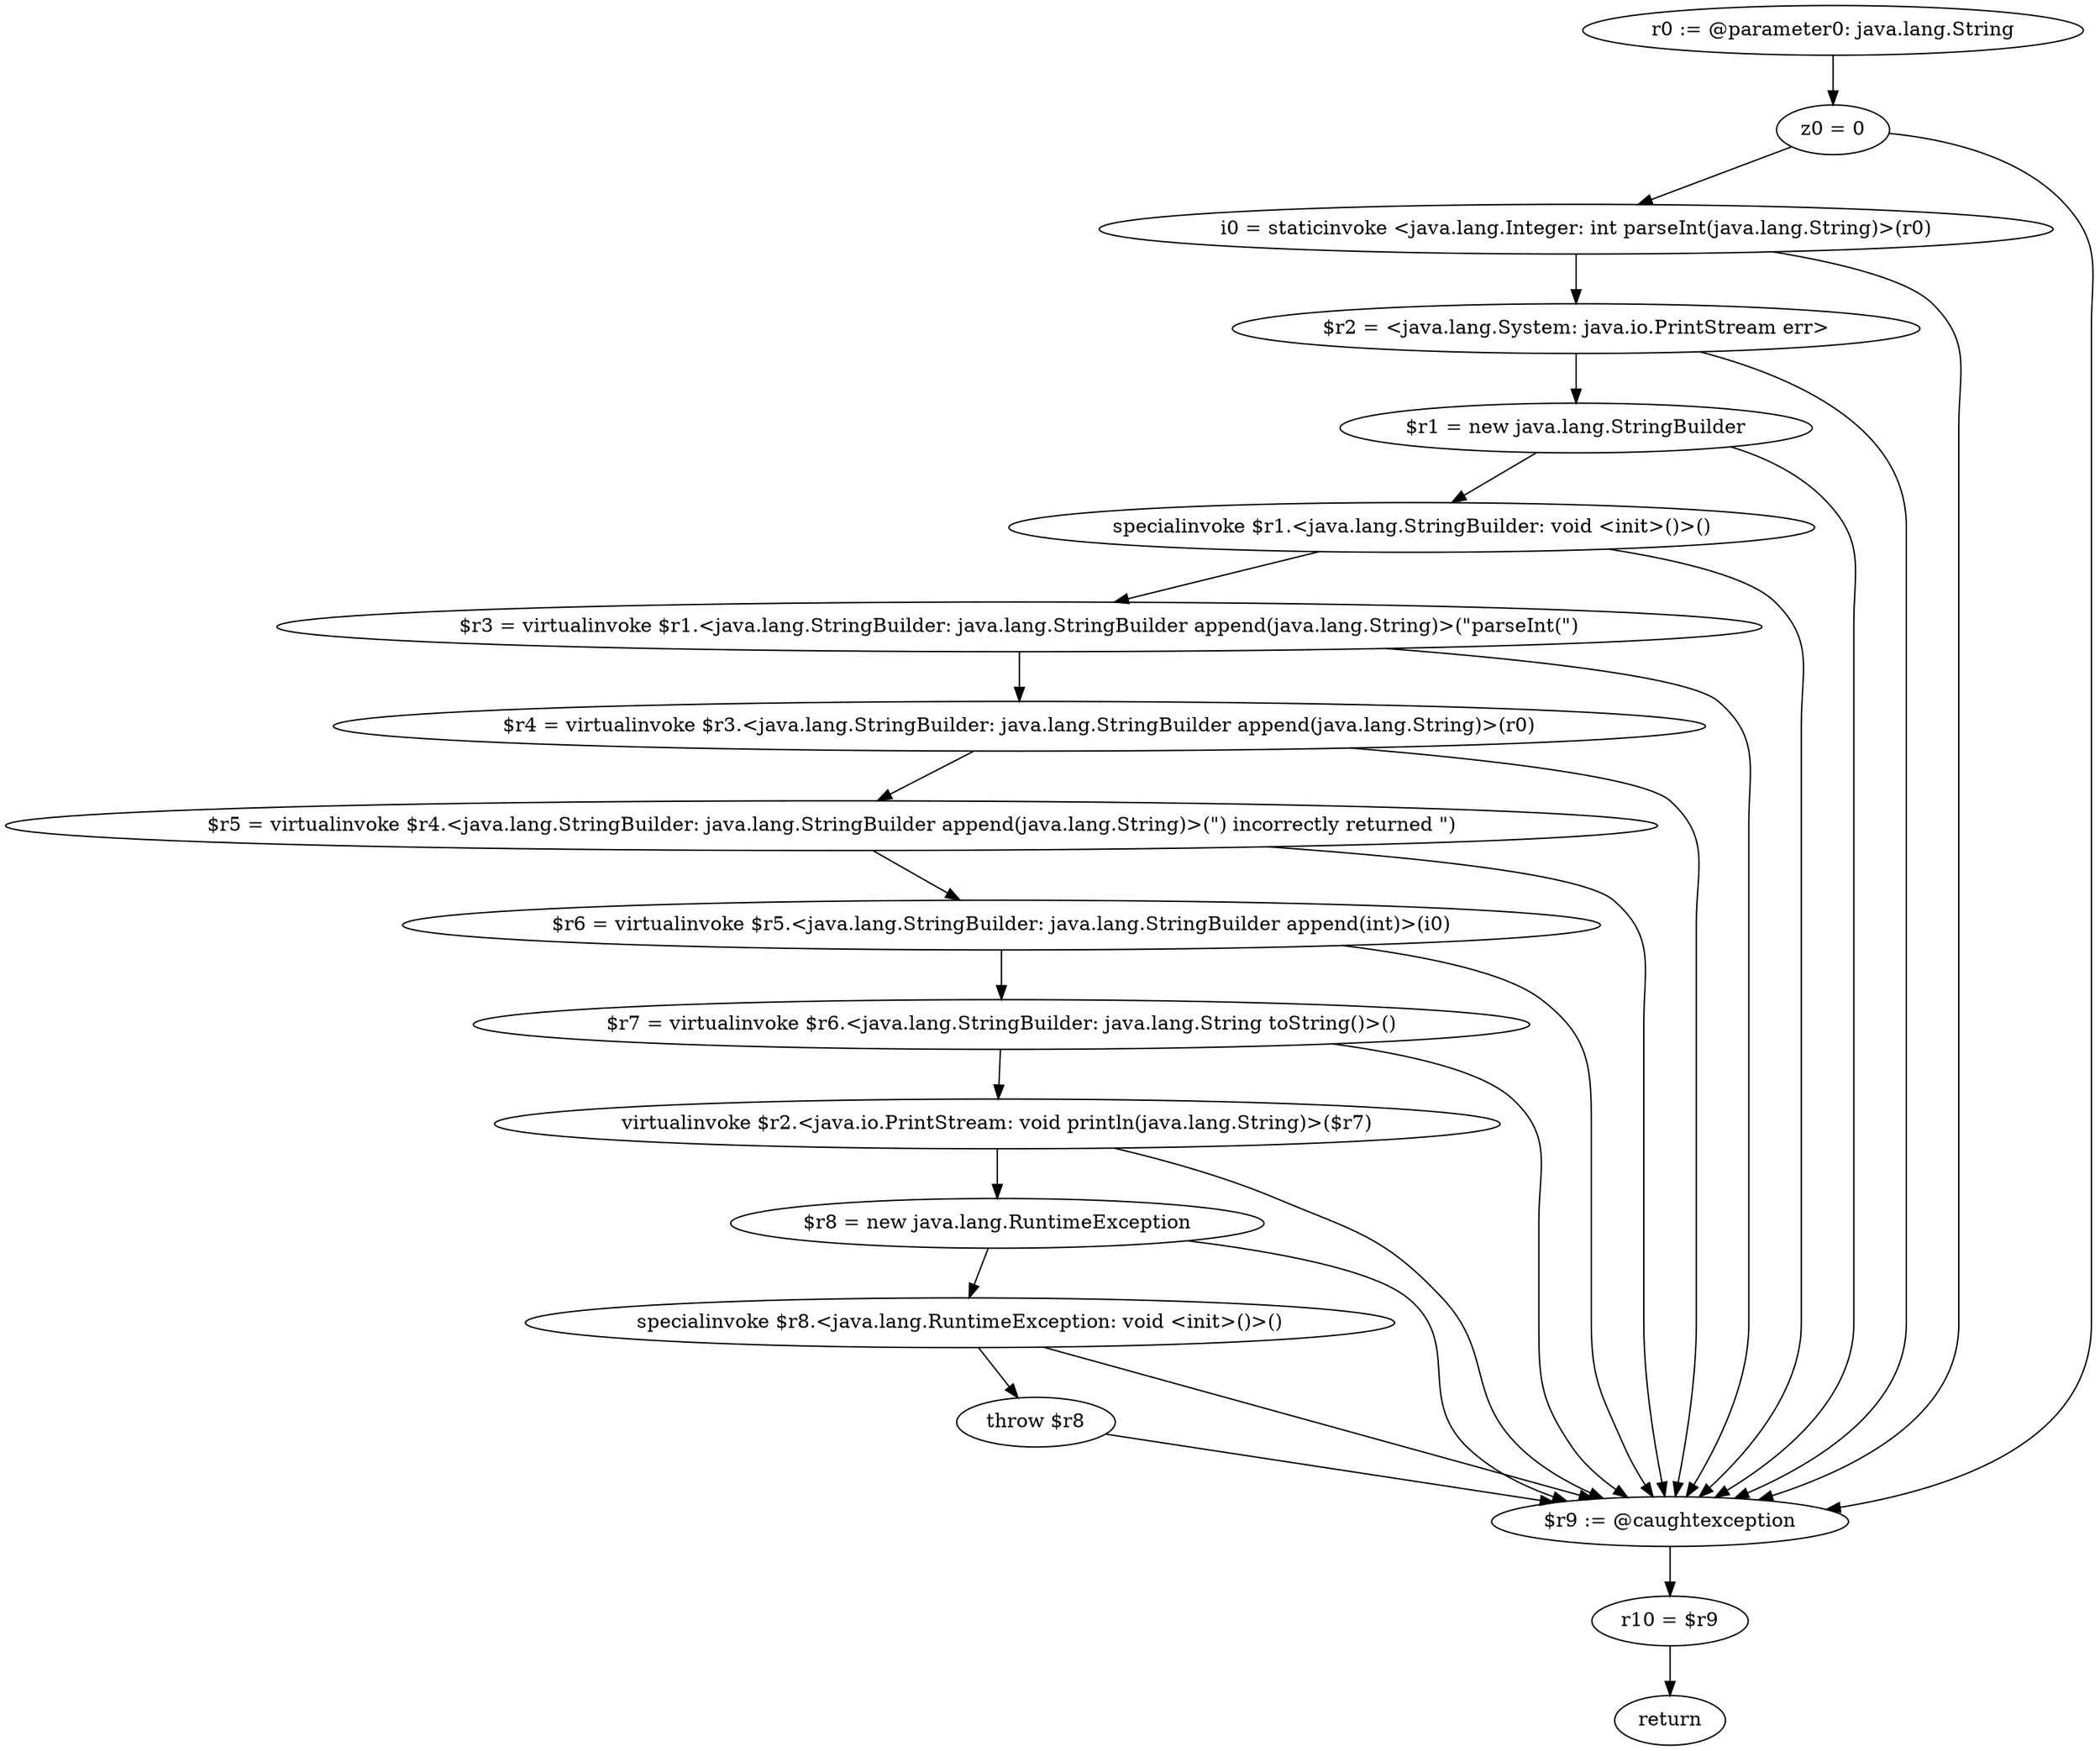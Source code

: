 digraph "unitGraph" {
    "r0 := @parameter0: java.lang.String"
    "z0 = 0"
    "i0 = staticinvoke <java.lang.Integer: int parseInt(java.lang.String)>(r0)"
    "$r2 = <java.lang.System: java.io.PrintStream err>"
    "$r1 = new java.lang.StringBuilder"
    "specialinvoke $r1.<java.lang.StringBuilder: void <init>()>()"
    "$r3 = virtualinvoke $r1.<java.lang.StringBuilder: java.lang.StringBuilder append(java.lang.String)>(\"parseInt(\")"
    "$r4 = virtualinvoke $r3.<java.lang.StringBuilder: java.lang.StringBuilder append(java.lang.String)>(r0)"
    "$r5 = virtualinvoke $r4.<java.lang.StringBuilder: java.lang.StringBuilder append(java.lang.String)>(\") incorrectly returned \")"
    "$r6 = virtualinvoke $r5.<java.lang.StringBuilder: java.lang.StringBuilder append(int)>(i0)"
    "$r7 = virtualinvoke $r6.<java.lang.StringBuilder: java.lang.String toString()>()"
    "virtualinvoke $r2.<java.io.PrintStream: void println(java.lang.String)>($r7)"
    "$r8 = new java.lang.RuntimeException"
    "specialinvoke $r8.<java.lang.RuntimeException: void <init>()>()"
    "throw $r8"
    "$r9 := @caughtexception"
    "r10 = $r9"
    "return"
    "r0 := @parameter0: java.lang.String"->"z0 = 0";
    "z0 = 0"->"i0 = staticinvoke <java.lang.Integer: int parseInt(java.lang.String)>(r0)";
    "z0 = 0"->"$r9 := @caughtexception";
    "i0 = staticinvoke <java.lang.Integer: int parseInt(java.lang.String)>(r0)"->"$r2 = <java.lang.System: java.io.PrintStream err>";
    "i0 = staticinvoke <java.lang.Integer: int parseInt(java.lang.String)>(r0)"->"$r9 := @caughtexception";
    "$r2 = <java.lang.System: java.io.PrintStream err>"->"$r1 = new java.lang.StringBuilder";
    "$r2 = <java.lang.System: java.io.PrintStream err>"->"$r9 := @caughtexception";
    "$r1 = new java.lang.StringBuilder"->"specialinvoke $r1.<java.lang.StringBuilder: void <init>()>()";
    "$r1 = new java.lang.StringBuilder"->"$r9 := @caughtexception";
    "specialinvoke $r1.<java.lang.StringBuilder: void <init>()>()"->"$r3 = virtualinvoke $r1.<java.lang.StringBuilder: java.lang.StringBuilder append(java.lang.String)>(\"parseInt(\")";
    "specialinvoke $r1.<java.lang.StringBuilder: void <init>()>()"->"$r9 := @caughtexception";
    "$r3 = virtualinvoke $r1.<java.lang.StringBuilder: java.lang.StringBuilder append(java.lang.String)>(\"parseInt(\")"->"$r4 = virtualinvoke $r3.<java.lang.StringBuilder: java.lang.StringBuilder append(java.lang.String)>(r0)";
    "$r3 = virtualinvoke $r1.<java.lang.StringBuilder: java.lang.StringBuilder append(java.lang.String)>(\"parseInt(\")"->"$r9 := @caughtexception";
    "$r4 = virtualinvoke $r3.<java.lang.StringBuilder: java.lang.StringBuilder append(java.lang.String)>(r0)"->"$r5 = virtualinvoke $r4.<java.lang.StringBuilder: java.lang.StringBuilder append(java.lang.String)>(\") incorrectly returned \")";
    "$r4 = virtualinvoke $r3.<java.lang.StringBuilder: java.lang.StringBuilder append(java.lang.String)>(r0)"->"$r9 := @caughtexception";
    "$r5 = virtualinvoke $r4.<java.lang.StringBuilder: java.lang.StringBuilder append(java.lang.String)>(\") incorrectly returned \")"->"$r6 = virtualinvoke $r5.<java.lang.StringBuilder: java.lang.StringBuilder append(int)>(i0)";
    "$r5 = virtualinvoke $r4.<java.lang.StringBuilder: java.lang.StringBuilder append(java.lang.String)>(\") incorrectly returned \")"->"$r9 := @caughtexception";
    "$r6 = virtualinvoke $r5.<java.lang.StringBuilder: java.lang.StringBuilder append(int)>(i0)"->"$r7 = virtualinvoke $r6.<java.lang.StringBuilder: java.lang.String toString()>()";
    "$r6 = virtualinvoke $r5.<java.lang.StringBuilder: java.lang.StringBuilder append(int)>(i0)"->"$r9 := @caughtexception";
    "$r7 = virtualinvoke $r6.<java.lang.StringBuilder: java.lang.String toString()>()"->"virtualinvoke $r2.<java.io.PrintStream: void println(java.lang.String)>($r7)";
    "$r7 = virtualinvoke $r6.<java.lang.StringBuilder: java.lang.String toString()>()"->"$r9 := @caughtexception";
    "virtualinvoke $r2.<java.io.PrintStream: void println(java.lang.String)>($r7)"->"$r8 = new java.lang.RuntimeException";
    "virtualinvoke $r2.<java.io.PrintStream: void println(java.lang.String)>($r7)"->"$r9 := @caughtexception";
    "$r8 = new java.lang.RuntimeException"->"specialinvoke $r8.<java.lang.RuntimeException: void <init>()>()";
    "$r8 = new java.lang.RuntimeException"->"$r9 := @caughtexception";
    "specialinvoke $r8.<java.lang.RuntimeException: void <init>()>()"->"throw $r8";
    "specialinvoke $r8.<java.lang.RuntimeException: void <init>()>()"->"$r9 := @caughtexception";
    "throw $r8"->"$r9 := @caughtexception";
    "$r9 := @caughtexception"->"r10 = $r9";
    "r10 = $r9"->"return";
}
